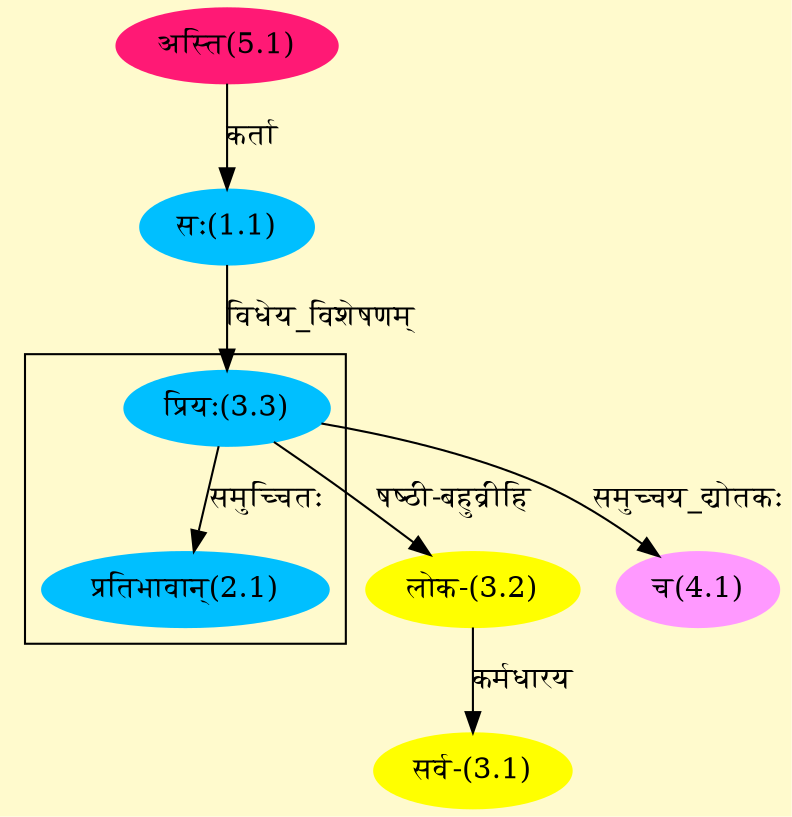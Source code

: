 digraph G{
rankdir=BT;
 compound=true;
 bgcolor="lemonchiffon1";

subgraph cluster_1{
Node2_1 [style=filled, color="#00BFFF" label = "प्रतिभावान्(2.1)"]
Node3_3 [style=filled, color="#00BFFF" label = "प्रियः(3.3)"]

}
Node1_1 [style=filled, color="#00BFFF" label = "सः(1.1)"]
Node5_1 [style=filled, color="#FF1975" label = "अस्ति(5.1)"]
Node3_1 [style=filled, color="#FFFF00" label = "सर्व-(3.1)"]
Node3_2 [style=filled, color="#FFFF00" label = "लोक-(3.2)"]
Node3_3 [style=filled, color="#00BFFF" label = "प्रियः(3.3)"]
Node4_1 [style=filled, color="#FF99FF" label = "च(4.1)"]
/* Start of Relations section */

Node1_1 -> Node5_1 [  label="कर्ता"  dir="back" ]
Node2_1 -> Node3_3 [  label="समुच्चितः"  dir="back" ]
Node3_1 -> Node3_2 [  label="कर्मधारय"  dir="back" ]
Node3_2 -> Node3_3 [  label="षष्ठी-बहुव्रीहि"  dir="back" ]
Node3_3 -> Node1_1 [  label="विधेय_विशेषणम्"  dir="back" ]
Node4_1 -> Node3_3 [  label="समुच्चय_द्योतकः"  dir="back" ]
}

